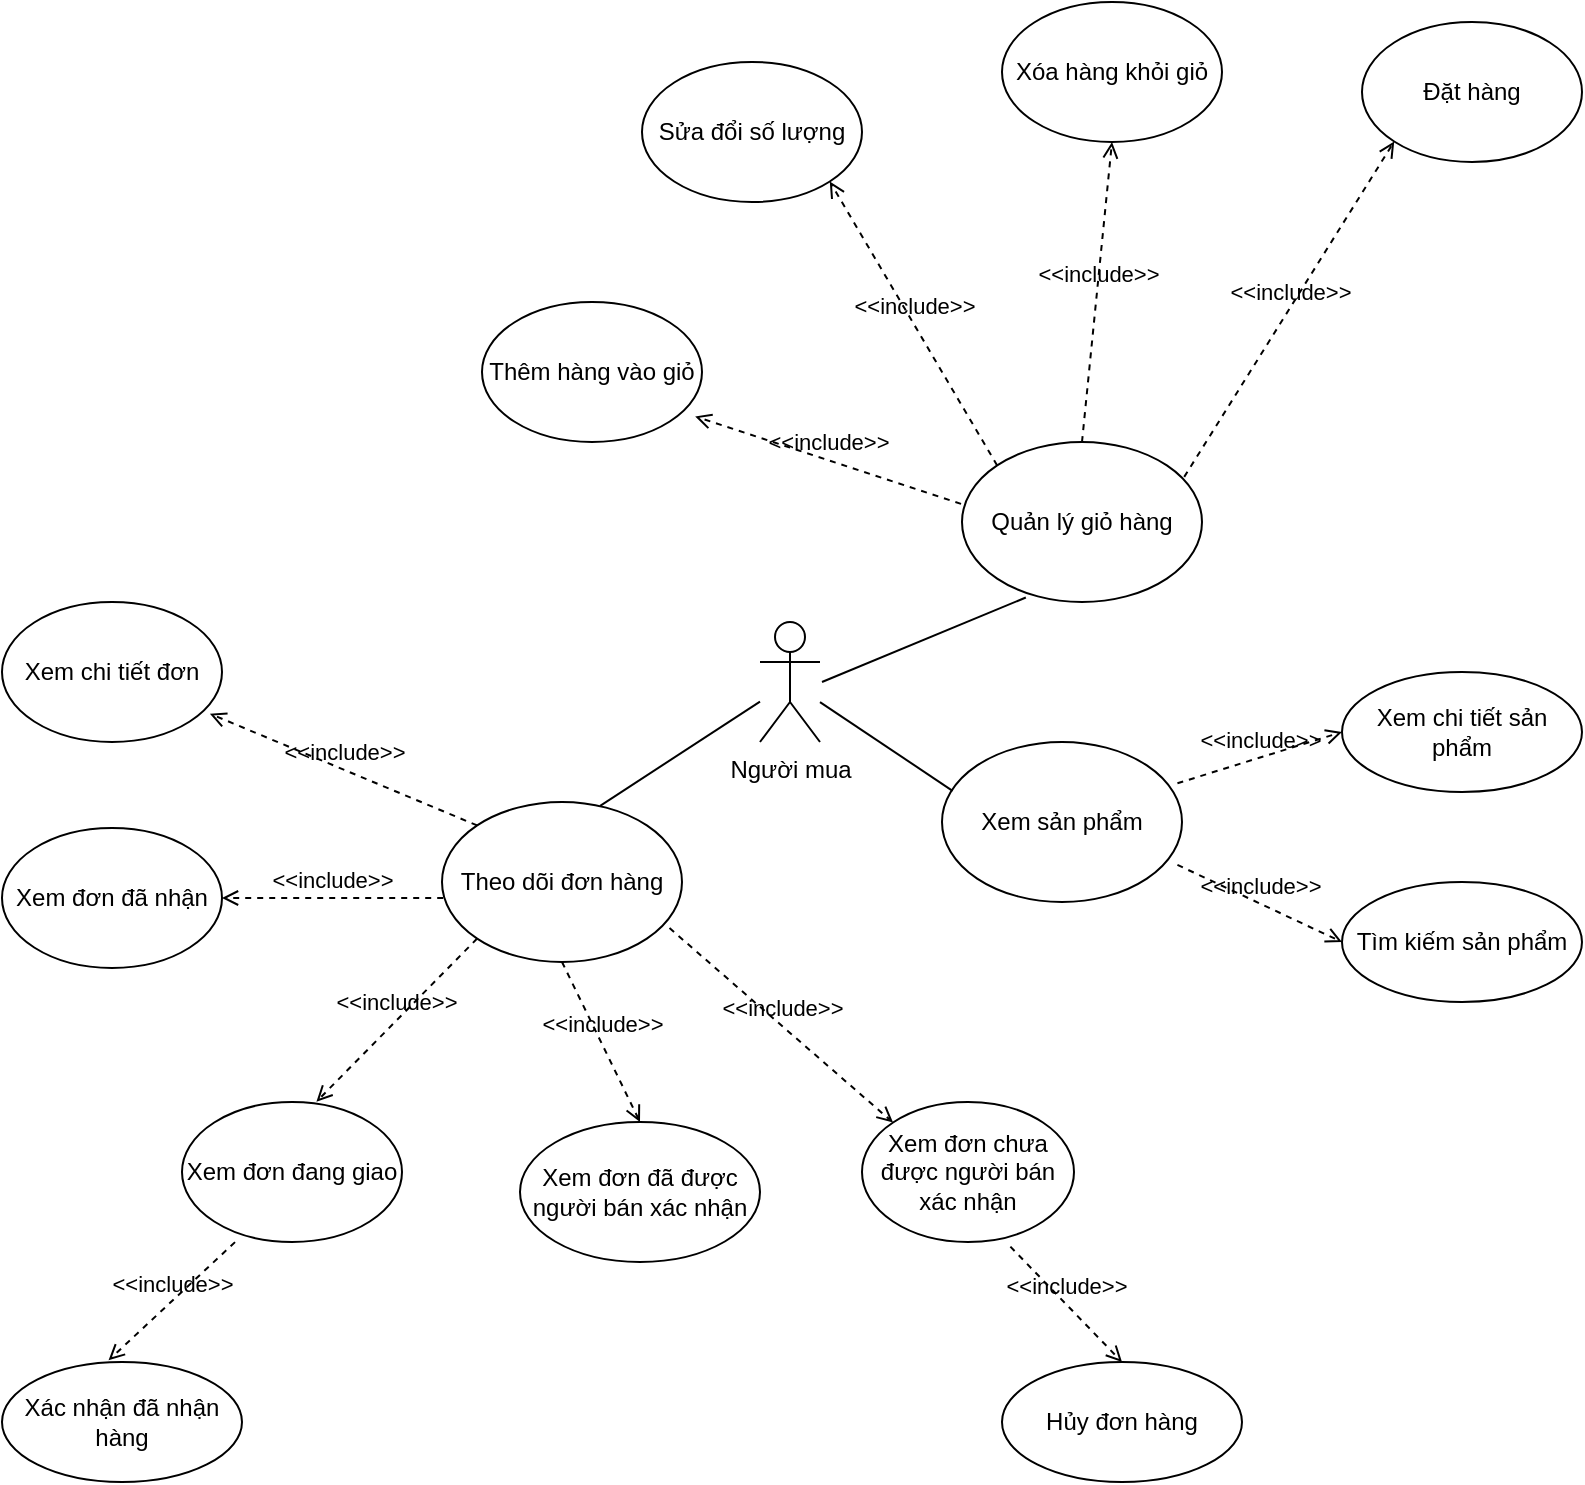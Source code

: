 <mxfile version="14.8.5" type="github">
  <diagram id="FrYZMBFhKJs-px6uir56" name="Page-1">
    <mxGraphModel dx="952" dy="456" grid="1" gridSize="10" guides="1" tooltips="1" connect="1" arrows="1" fold="1" page="1" pageScale="1" pageWidth="827" pageHeight="1169" math="0" shadow="0">
      <root>
        <mxCell id="0" />
        <mxCell id="1" parent="0" />
        <mxCell id="BEShj0HhWMdZ2RWNmr2u-1" value="Người mua" style="shape=umlActor;verticalLabelPosition=bottom;verticalAlign=top;html=1;outlineConnect=0;" vertex="1" parent="1">
          <mxGeometry x="399" y="500" width="30" height="60" as="geometry" />
        </mxCell>
        <mxCell id="BEShj0HhWMdZ2RWNmr2u-2" value="Theo dõi đơn hàng" style="ellipse;whiteSpace=wrap;html=1;" vertex="1" parent="1">
          <mxGeometry x="240" y="590" width="120" height="80" as="geometry" />
        </mxCell>
        <mxCell id="BEShj0HhWMdZ2RWNmr2u-3" value="Quản lý giỏ hàng" style="ellipse;whiteSpace=wrap;html=1;" vertex="1" parent="1">
          <mxGeometry x="500" y="410" width="120" height="80" as="geometry" />
        </mxCell>
        <mxCell id="BEShj0HhWMdZ2RWNmr2u-4" value="" style="endArrow=none;html=1;exitX=0.659;exitY=0.024;exitDx=0;exitDy=0;exitPerimeter=0;" edge="1" parent="1" source="BEShj0HhWMdZ2RWNmr2u-2" target="BEShj0HhWMdZ2RWNmr2u-1">
          <mxGeometry width="50" height="50" relative="1" as="geometry">
            <mxPoint x="390" y="640" as="sourcePoint" />
            <mxPoint x="440" y="590" as="targetPoint" />
          </mxGeometry>
        </mxCell>
        <mxCell id="BEShj0HhWMdZ2RWNmr2u-5" value="" style="endArrow=none;html=1;entryX=0.266;entryY=0.972;entryDx=0;entryDy=0;entryPerimeter=0;" edge="1" parent="1" target="BEShj0HhWMdZ2RWNmr2u-3">
          <mxGeometry width="50" height="50" relative="1" as="geometry">
            <mxPoint x="430" y="530" as="sourcePoint" />
            <mxPoint x="440" y="410" as="targetPoint" />
          </mxGeometry>
        </mxCell>
        <mxCell id="BEShj0HhWMdZ2RWNmr2u-6" value="&amp;lt;&amp;lt;include&amp;gt;&amp;gt;" style="html=1;verticalAlign=bottom;labelBackgroundColor=none;endArrow=open;endFill=0;dashed=1;exitX=0.005;exitY=0.6;exitDx=0;exitDy=0;exitPerimeter=0;entryX=1;entryY=0.5;entryDx=0;entryDy=0;" edge="1" parent="1" source="BEShj0HhWMdZ2RWNmr2u-2" target="BEShj0HhWMdZ2RWNmr2u-7">
          <mxGeometry width="160" relative="1" as="geometry">
            <mxPoint x="150" y="680" as="sourcePoint" />
            <mxPoint x="140" y="638" as="targetPoint" />
          </mxGeometry>
        </mxCell>
        <mxCell id="BEShj0HhWMdZ2RWNmr2u-7" value="Xem đơn đã nhận" style="ellipse;whiteSpace=wrap;html=1;" vertex="1" parent="1">
          <mxGeometry x="20" y="603" width="110" height="70" as="geometry" />
        </mxCell>
        <mxCell id="BEShj0HhWMdZ2RWNmr2u-8" value="Xem đơn đang giao" style="ellipse;whiteSpace=wrap;html=1;" vertex="1" parent="1">
          <mxGeometry x="110" y="740" width="110" height="70" as="geometry" />
        </mxCell>
        <mxCell id="BEShj0HhWMdZ2RWNmr2u-9" value="Xác nhận đã nhận hàng" style="ellipse;whiteSpace=wrap;html=1;" vertex="1" parent="1">
          <mxGeometry x="20" y="870" width="120" height="60" as="geometry" />
        </mxCell>
        <mxCell id="BEShj0HhWMdZ2RWNmr2u-10" value="&amp;lt;&amp;lt;include&amp;gt;&amp;gt;" style="html=1;verticalAlign=bottom;labelBackgroundColor=none;endArrow=open;endFill=0;dashed=1;exitX=0;exitY=1;exitDx=0;exitDy=0;entryX=0.611;entryY=-0.002;entryDx=0;entryDy=0;entryPerimeter=0;" edge="1" parent="1" source="BEShj0HhWMdZ2RWNmr2u-2" target="BEShj0HhWMdZ2RWNmr2u-8">
          <mxGeometry width="160" relative="1" as="geometry">
            <mxPoint x="250.6" y="648" as="sourcePoint" />
            <mxPoint x="150" y="648" as="targetPoint" />
          </mxGeometry>
        </mxCell>
        <mxCell id="BEShj0HhWMdZ2RWNmr2u-12" value="&amp;lt;&amp;lt;include&amp;gt;&amp;gt;" style="html=1;verticalAlign=bottom;labelBackgroundColor=none;endArrow=open;endFill=0;dashed=1;entryX=0.444;entryY=-0.014;entryDx=0;entryDy=0;entryPerimeter=0;exitX=0.241;exitY=1.001;exitDx=0;exitDy=0;exitPerimeter=0;" edge="1" parent="1" source="BEShj0HhWMdZ2RWNmr2u-8" target="BEShj0HhWMdZ2RWNmr2u-9">
          <mxGeometry width="160" relative="1" as="geometry">
            <mxPoint x="130" y="760" as="sourcePoint" />
            <mxPoint x="119.4" y="800" as="targetPoint" />
          </mxGeometry>
        </mxCell>
        <mxCell id="BEShj0HhWMdZ2RWNmr2u-13" value="Xem đơn đã được người bán xác nhận" style="ellipse;whiteSpace=wrap;html=1;" vertex="1" parent="1">
          <mxGeometry x="279" y="750" width="120" height="70" as="geometry" />
        </mxCell>
        <mxCell id="BEShj0HhWMdZ2RWNmr2u-14" value="&amp;lt;&amp;lt;include&amp;gt;&amp;gt;" style="html=1;verticalAlign=bottom;labelBackgroundColor=none;endArrow=open;endFill=0;dashed=1;exitX=0.5;exitY=1;exitDx=0;exitDy=0;entryX=0.5;entryY=0;entryDx=0;entryDy=0;" edge="1" parent="1" source="BEShj0HhWMdZ2RWNmr2u-2" target="BEShj0HhWMdZ2RWNmr2u-13">
          <mxGeometry width="160" relative="1" as="geometry">
            <mxPoint x="250.6" y="648" as="sourcePoint" />
            <mxPoint x="300" y="716" as="targetPoint" />
          </mxGeometry>
        </mxCell>
        <mxCell id="BEShj0HhWMdZ2RWNmr2u-15" value="Xem đơn chưa được người bán xác nhận" style="ellipse;whiteSpace=wrap;html=1;" vertex="1" parent="1">
          <mxGeometry x="450" y="740" width="106" height="70" as="geometry" />
        </mxCell>
        <mxCell id="BEShj0HhWMdZ2RWNmr2u-16" value="&amp;lt;&amp;lt;include&amp;gt;&amp;gt;" style="html=1;verticalAlign=bottom;labelBackgroundColor=none;endArrow=open;endFill=0;dashed=1;exitX=0.948;exitY=0.788;exitDx=0;exitDy=0;entryX=0;entryY=0;entryDx=0;entryDy=0;exitPerimeter=0;" edge="1" parent="1" source="BEShj0HhWMdZ2RWNmr2u-2" target="BEShj0HhWMdZ2RWNmr2u-15">
          <mxGeometry width="160" relative="1" as="geometry">
            <mxPoint x="310" y="680" as="sourcePoint" />
            <mxPoint x="349" y="750" as="targetPoint" />
          </mxGeometry>
        </mxCell>
        <mxCell id="BEShj0HhWMdZ2RWNmr2u-17" value="Hủy đơn hàng" style="ellipse;whiteSpace=wrap;html=1;" vertex="1" parent="1">
          <mxGeometry x="520" y="870" width="120" height="60" as="geometry" />
        </mxCell>
        <mxCell id="BEShj0HhWMdZ2RWNmr2u-19" value="&amp;lt;&amp;lt;include&amp;gt;&amp;gt;" style="html=1;verticalAlign=bottom;labelBackgroundColor=none;endArrow=open;endFill=0;dashed=1;exitX=0.7;exitY=1.033;exitDx=0;exitDy=0;entryX=0.5;entryY=0;entryDx=0;entryDy=0;exitPerimeter=0;" edge="1" parent="1" source="BEShj0HhWMdZ2RWNmr2u-15" target="BEShj0HhWMdZ2RWNmr2u-17">
          <mxGeometry width="160" relative="1" as="geometry">
            <mxPoint x="493.5" y="840" as="sourcePoint" />
            <mxPoint x="532.5" y="920" as="targetPoint" />
          </mxGeometry>
        </mxCell>
        <mxCell id="BEShj0HhWMdZ2RWNmr2u-20" value="Xem chi tiết đơn" style="ellipse;whiteSpace=wrap;html=1;" vertex="1" parent="1">
          <mxGeometry x="20" y="490" width="110" height="70" as="geometry" />
        </mxCell>
        <mxCell id="BEShj0HhWMdZ2RWNmr2u-21" value="&amp;lt;&amp;lt;include&amp;gt;&amp;gt;" style="html=1;verticalAlign=bottom;labelBackgroundColor=none;endArrow=open;endFill=0;dashed=1;exitX=0;exitY=0;exitDx=0;exitDy=0;entryX=0.945;entryY=0.798;entryDx=0;entryDy=0;entryPerimeter=0;" edge="1" parent="1" source="BEShj0HhWMdZ2RWNmr2u-2" target="BEShj0HhWMdZ2RWNmr2u-20">
          <mxGeometry width="160" relative="1" as="geometry">
            <mxPoint x="250.6" y="648" as="sourcePoint" />
            <mxPoint x="145" y="650" as="targetPoint" />
          </mxGeometry>
        </mxCell>
        <mxCell id="BEShj0HhWMdZ2RWNmr2u-22" value="Thêm hàng vào giỏ" style="ellipse;whiteSpace=wrap;html=1;" vertex="1" parent="1">
          <mxGeometry x="260" y="340" width="110" height="70" as="geometry" />
        </mxCell>
        <mxCell id="BEShj0HhWMdZ2RWNmr2u-24" value="&amp;lt;&amp;lt;include&amp;gt;&amp;gt;" style="html=1;verticalAlign=bottom;labelBackgroundColor=none;endArrow=open;endFill=0;dashed=1;exitX=-0.004;exitY=0.387;exitDx=0;exitDy=0;exitPerimeter=0;entryX=0.969;entryY=0.817;entryDx=0;entryDy=0;entryPerimeter=0;" edge="1" parent="1" source="BEShj0HhWMdZ2RWNmr2u-3" target="BEShj0HhWMdZ2RWNmr2u-22">
          <mxGeometry width="160" relative="1" as="geometry">
            <mxPoint x="480" y="390" as="sourcePoint" />
            <mxPoint x="374.4" y="392" as="targetPoint" />
          </mxGeometry>
        </mxCell>
        <mxCell id="BEShj0HhWMdZ2RWNmr2u-25" value="Sửa đổi số lượng" style="ellipse;whiteSpace=wrap;html=1;" vertex="1" parent="1">
          <mxGeometry x="340" y="220" width="110" height="70" as="geometry" />
        </mxCell>
        <mxCell id="BEShj0HhWMdZ2RWNmr2u-26" value="Xóa hàng khỏi giỏ" style="ellipse;whiteSpace=wrap;html=1;" vertex="1" parent="1">
          <mxGeometry x="520" y="190" width="110" height="70" as="geometry" />
        </mxCell>
        <mxCell id="BEShj0HhWMdZ2RWNmr2u-28" value="Đặt hàng" style="ellipse;whiteSpace=wrap;html=1;" vertex="1" parent="1">
          <mxGeometry x="700" y="200" width="110" height="70" as="geometry" />
        </mxCell>
        <mxCell id="BEShj0HhWMdZ2RWNmr2u-29" value="&amp;lt;&amp;lt;include&amp;gt;&amp;gt;" style="html=1;verticalAlign=bottom;labelBackgroundColor=none;endArrow=open;endFill=0;dashed=1;exitX=0;exitY=0;exitDx=0;exitDy=0;entryX=1;entryY=1;entryDx=0;entryDy=0;" edge="1" parent="1" source="BEShj0HhWMdZ2RWNmr2u-3" target="BEShj0HhWMdZ2RWNmr2u-25">
          <mxGeometry width="160" relative="1" as="geometry">
            <mxPoint x="509.52" y="450.96" as="sourcePoint" />
            <mxPoint x="376.59" y="407.19" as="targetPoint" />
          </mxGeometry>
        </mxCell>
        <mxCell id="BEShj0HhWMdZ2RWNmr2u-30" value="&amp;lt;&amp;lt;include&amp;gt;&amp;gt;" style="html=1;verticalAlign=bottom;labelBackgroundColor=none;endArrow=open;endFill=0;dashed=1;exitX=0.5;exitY=0;exitDx=0;exitDy=0;entryX=0.5;entryY=1;entryDx=0;entryDy=0;" edge="1" parent="1" source="BEShj0HhWMdZ2RWNmr2u-3" target="BEShj0HhWMdZ2RWNmr2u-26">
          <mxGeometry width="160" relative="1" as="geometry">
            <mxPoint x="527.574" y="431.716" as="sourcePoint" />
            <mxPoint x="407.891" y="309.749" as="targetPoint" />
          </mxGeometry>
        </mxCell>
        <mxCell id="BEShj0HhWMdZ2RWNmr2u-32" value="&amp;lt;&amp;lt;include&amp;gt;&amp;gt;" style="html=1;verticalAlign=bottom;labelBackgroundColor=none;endArrow=open;endFill=0;dashed=1;exitX=0.926;exitY=0.218;exitDx=0;exitDy=0;entryX=0;entryY=1;entryDx=0;entryDy=0;exitPerimeter=0;" edge="1" parent="1" source="BEShj0HhWMdZ2RWNmr2u-3" target="BEShj0HhWMdZ2RWNmr2u-28">
          <mxGeometry width="160" relative="1" as="geometry">
            <mxPoint x="586.44" y="419.28" as="sourcePoint" />
            <mxPoint x="656.109" y="299.749" as="targetPoint" />
          </mxGeometry>
        </mxCell>
        <mxCell id="BEShj0HhWMdZ2RWNmr2u-33" value="Xem sản phẩm" style="ellipse;whiteSpace=wrap;html=1;" vertex="1" parent="1">
          <mxGeometry x="490" y="560" width="120" height="80" as="geometry" />
        </mxCell>
        <mxCell id="BEShj0HhWMdZ2RWNmr2u-34" value="" style="endArrow=none;html=1;entryX=0.044;entryY=0.305;entryDx=0;entryDy=0;entryPerimeter=0;" edge="1" parent="1" source="BEShj0HhWMdZ2RWNmr2u-1" target="BEShj0HhWMdZ2RWNmr2u-33">
          <mxGeometry width="50" height="50" relative="1" as="geometry">
            <mxPoint x="450" y="540" as="sourcePoint" />
            <mxPoint x="541.92" y="497.76" as="targetPoint" />
          </mxGeometry>
        </mxCell>
        <mxCell id="BEShj0HhWMdZ2RWNmr2u-35" value="Xem chi tiết sản phẩm" style="ellipse;whiteSpace=wrap;html=1;" vertex="1" parent="1">
          <mxGeometry x="690" y="525" width="120" height="60" as="geometry" />
        </mxCell>
        <mxCell id="BEShj0HhWMdZ2RWNmr2u-36" value="Tìm kiếm sản phẩm" style="ellipse;whiteSpace=wrap;html=1;" vertex="1" parent="1">
          <mxGeometry x="690" y="630" width="120" height="60" as="geometry" />
        </mxCell>
        <mxCell id="BEShj0HhWMdZ2RWNmr2u-38" value="&amp;lt;&amp;lt;include&amp;gt;&amp;gt;" style="html=1;verticalAlign=bottom;labelBackgroundColor=none;endArrow=open;endFill=0;dashed=1;exitX=0.981;exitY=0.768;exitDx=0;exitDy=0;entryX=0;entryY=0.5;entryDx=0;entryDy=0;exitPerimeter=0;" edge="1" parent="1" source="BEShj0HhWMdZ2RWNmr2u-33" target="BEShj0HhWMdZ2RWNmr2u-36">
          <mxGeometry width="160" relative="1" as="geometry">
            <mxPoint x="650" y="680" as="sourcePoint" />
            <mxPoint x="705.8" y="737.69" as="targetPoint" />
          </mxGeometry>
        </mxCell>
        <mxCell id="BEShj0HhWMdZ2RWNmr2u-39" value="&amp;lt;&amp;lt;include&amp;gt;&amp;gt;" style="html=1;verticalAlign=bottom;labelBackgroundColor=none;endArrow=open;endFill=0;dashed=1;exitX=0.981;exitY=0.258;exitDx=0;exitDy=0;entryX=0;entryY=0.5;entryDx=0;entryDy=0;exitPerimeter=0;" edge="1" parent="1" source="BEShj0HhWMdZ2RWNmr2u-33" target="BEShj0HhWMdZ2RWNmr2u-35">
          <mxGeometry width="160" relative="1" as="geometry">
            <mxPoint x="650" y="550" as="sourcePoint" />
            <mxPoint x="734.12" y="565.76" as="targetPoint" />
          </mxGeometry>
        </mxCell>
      </root>
    </mxGraphModel>
  </diagram>
</mxfile>
